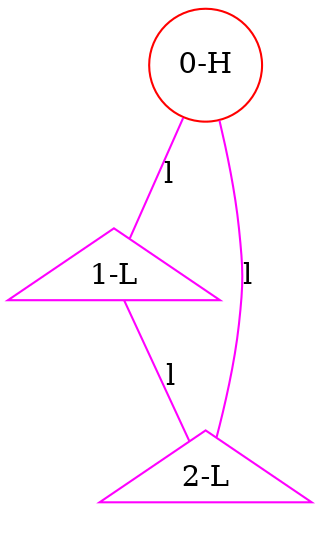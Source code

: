 graph ProteinGraph {
    0 [label="0-H" shape=circle color=red];
    1 [label="1-L" shape=triangle color=magenta];
    2 [label="2-L" shape=triangle color=magenta];
    0 -- 1 [label="l" color=magenta];
    0 -- 2 [label="l" color=magenta];
    1 -- 2 [label="l" color=magenta];
}
